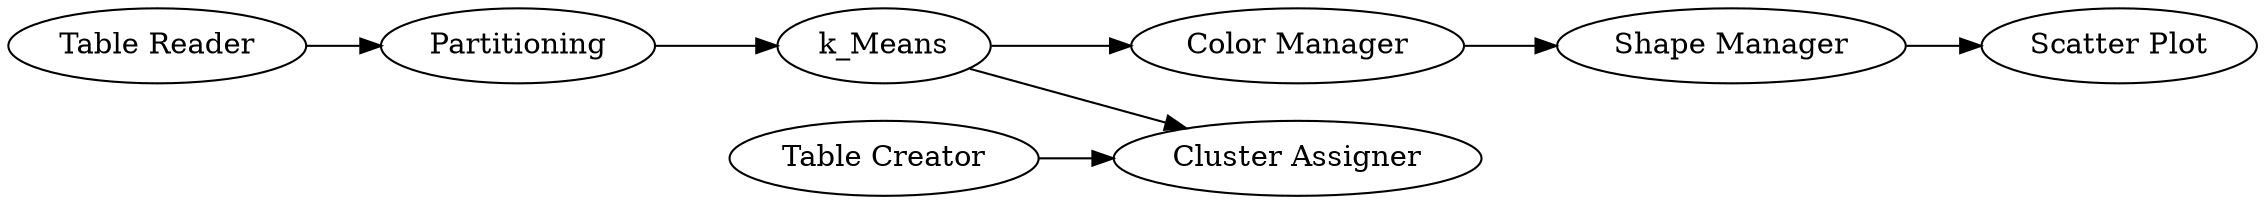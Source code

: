 digraph {
	1 [label="Table Reader"]
	2 [label=Partitioning]
	3 [label=k_Means]
	4 [label="Color Manager"]
	5 [label="Shape Manager"]
	6 [label="Scatter Plot"]
	9 [label="Table Creator"]
	10 [label="Cluster Assigner"]
	1 -> 2
	2 -> 3
	3 -> 4
	3 -> 10
	4 -> 5
	5 -> 6
	9 -> 10
	rankdir=LR
}

